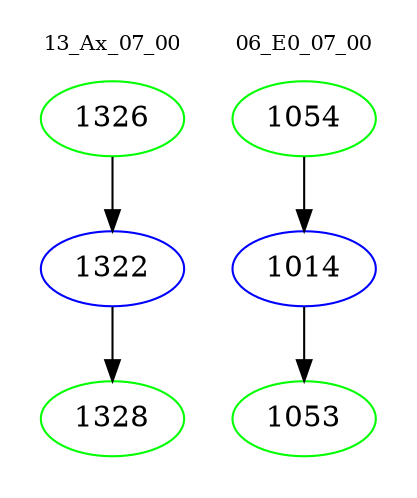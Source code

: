 digraph{
subgraph cluster_0 {
color = white
label = "13_Ax_07_00";
fontsize=10;
T0_1326 [label="1326", color="green"]
T0_1326 -> T0_1322 [color="black"]
T0_1322 [label="1322", color="blue"]
T0_1322 -> T0_1328 [color="black"]
T0_1328 [label="1328", color="green"]
}
subgraph cluster_1 {
color = white
label = "06_E0_07_00";
fontsize=10;
T1_1054 [label="1054", color="green"]
T1_1054 -> T1_1014 [color="black"]
T1_1014 [label="1014", color="blue"]
T1_1014 -> T1_1053 [color="black"]
T1_1053 [label="1053", color="green"]
}
}
